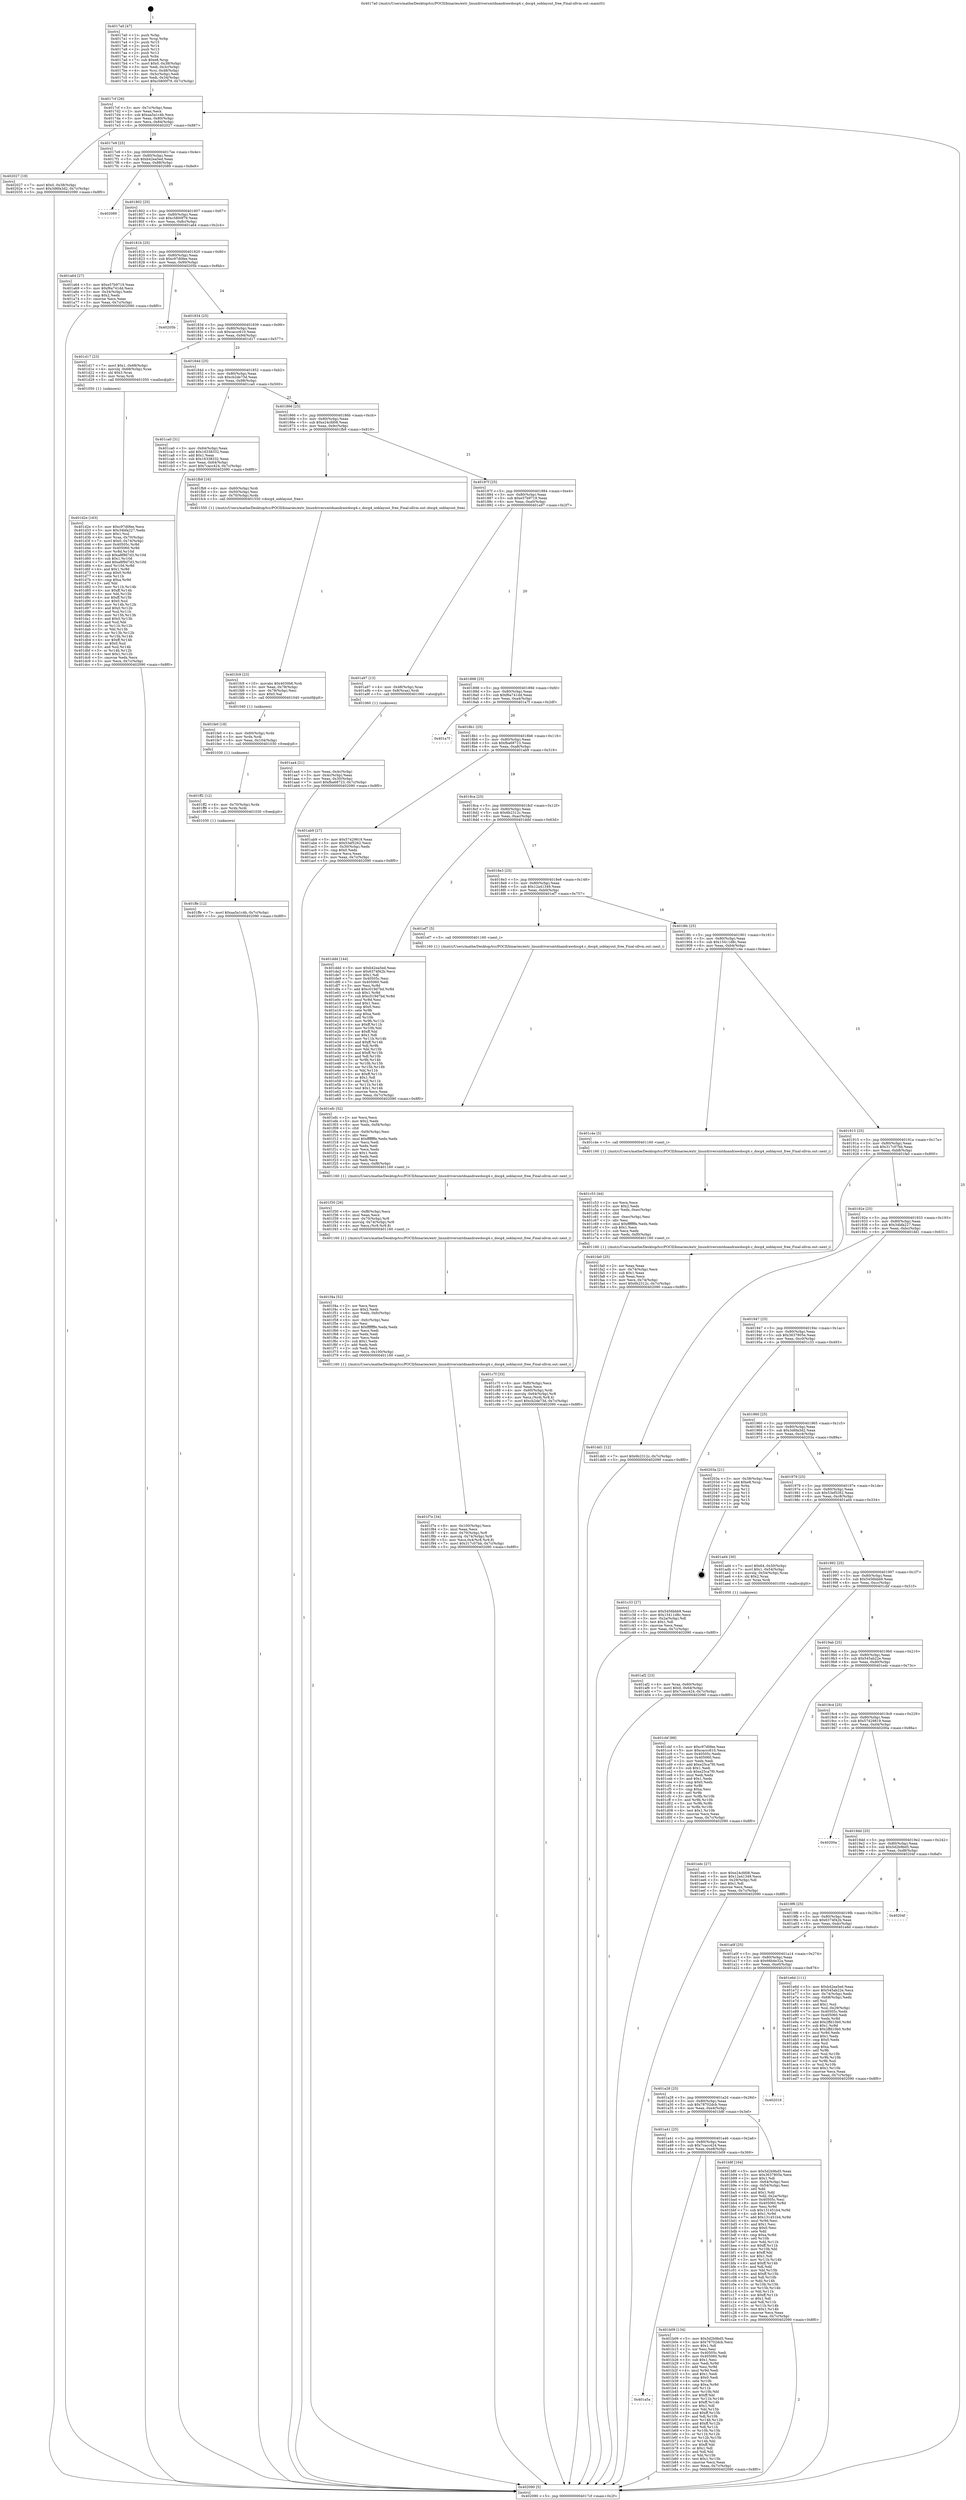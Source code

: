 digraph "0x4017a0" {
  label = "0x4017a0 (/mnt/c/Users/mathe/Desktop/tcc/POCII/binaries/extr_linuxdriversmtdnandrawdocg4.c_docg4_ooblayout_free_Final-ollvm.out::main(0))"
  labelloc = "t"
  node[shape=record]

  Entry [label="",width=0.3,height=0.3,shape=circle,fillcolor=black,style=filled]
  "0x4017cf" [label="{
     0x4017cf [26]\l
     | [instrs]\l
     &nbsp;&nbsp;0x4017cf \<+3\>: mov -0x7c(%rbp),%eax\l
     &nbsp;&nbsp;0x4017d2 \<+2\>: mov %eax,%ecx\l
     &nbsp;&nbsp;0x4017d4 \<+6\>: sub $0xaa5a1c4b,%ecx\l
     &nbsp;&nbsp;0x4017da \<+3\>: mov %eax,-0x80(%rbp)\l
     &nbsp;&nbsp;0x4017dd \<+6\>: mov %ecx,-0x84(%rbp)\l
     &nbsp;&nbsp;0x4017e3 \<+6\>: je 0000000000402027 \<main+0x887\>\l
  }"]
  "0x402027" [label="{
     0x402027 [19]\l
     | [instrs]\l
     &nbsp;&nbsp;0x402027 \<+7\>: movl $0x0,-0x38(%rbp)\l
     &nbsp;&nbsp;0x40202e \<+7\>: movl $0x3d6fa3d2,-0x7c(%rbp)\l
     &nbsp;&nbsp;0x402035 \<+5\>: jmp 0000000000402090 \<main+0x8f0\>\l
  }"]
  "0x4017e9" [label="{
     0x4017e9 [25]\l
     | [instrs]\l
     &nbsp;&nbsp;0x4017e9 \<+5\>: jmp 00000000004017ee \<main+0x4e\>\l
     &nbsp;&nbsp;0x4017ee \<+3\>: mov -0x80(%rbp),%eax\l
     &nbsp;&nbsp;0x4017f1 \<+5\>: sub $0xb42ea5ed,%eax\l
     &nbsp;&nbsp;0x4017f6 \<+6\>: mov %eax,-0x88(%rbp)\l
     &nbsp;&nbsp;0x4017fc \<+6\>: je 0000000000402089 \<main+0x8e9\>\l
  }"]
  Exit [label="",width=0.3,height=0.3,shape=circle,fillcolor=black,style=filled,peripheries=2]
  "0x402089" [label="{
     0x402089\l
  }", style=dashed]
  "0x401802" [label="{
     0x401802 [25]\l
     | [instrs]\l
     &nbsp;&nbsp;0x401802 \<+5\>: jmp 0000000000401807 \<main+0x67\>\l
     &nbsp;&nbsp;0x401807 \<+3\>: mov -0x80(%rbp),%eax\l
     &nbsp;&nbsp;0x40180a \<+5\>: sub $0xc5800f79,%eax\l
     &nbsp;&nbsp;0x40180f \<+6\>: mov %eax,-0x8c(%rbp)\l
     &nbsp;&nbsp;0x401815 \<+6\>: je 0000000000401a64 \<main+0x2c4\>\l
  }"]
  "0x401ffe" [label="{
     0x401ffe [12]\l
     | [instrs]\l
     &nbsp;&nbsp;0x401ffe \<+7\>: movl $0xaa5a1c4b,-0x7c(%rbp)\l
     &nbsp;&nbsp;0x402005 \<+5\>: jmp 0000000000402090 \<main+0x8f0\>\l
  }"]
  "0x401a64" [label="{
     0x401a64 [27]\l
     | [instrs]\l
     &nbsp;&nbsp;0x401a64 \<+5\>: mov $0xe57b9719,%eax\l
     &nbsp;&nbsp;0x401a69 \<+5\>: mov $0xf6a741dd,%ecx\l
     &nbsp;&nbsp;0x401a6e \<+3\>: mov -0x34(%rbp),%edx\l
     &nbsp;&nbsp;0x401a71 \<+3\>: cmp $0x2,%edx\l
     &nbsp;&nbsp;0x401a74 \<+3\>: cmovne %ecx,%eax\l
     &nbsp;&nbsp;0x401a77 \<+3\>: mov %eax,-0x7c(%rbp)\l
     &nbsp;&nbsp;0x401a7a \<+5\>: jmp 0000000000402090 \<main+0x8f0\>\l
  }"]
  "0x40181b" [label="{
     0x40181b [25]\l
     | [instrs]\l
     &nbsp;&nbsp;0x40181b \<+5\>: jmp 0000000000401820 \<main+0x80\>\l
     &nbsp;&nbsp;0x401820 \<+3\>: mov -0x80(%rbp),%eax\l
     &nbsp;&nbsp;0x401823 \<+5\>: sub $0xc97d0fee,%eax\l
     &nbsp;&nbsp;0x401828 \<+6\>: mov %eax,-0x90(%rbp)\l
     &nbsp;&nbsp;0x40182e \<+6\>: je 000000000040205b \<main+0x8bb\>\l
  }"]
  "0x402090" [label="{
     0x402090 [5]\l
     | [instrs]\l
     &nbsp;&nbsp;0x402090 \<+5\>: jmp 00000000004017cf \<main+0x2f\>\l
  }"]
  "0x4017a0" [label="{
     0x4017a0 [47]\l
     | [instrs]\l
     &nbsp;&nbsp;0x4017a0 \<+1\>: push %rbp\l
     &nbsp;&nbsp;0x4017a1 \<+3\>: mov %rsp,%rbp\l
     &nbsp;&nbsp;0x4017a4 \<+2\>: push %r15\l
     &nbsp;&nbsp;0x4017a6 \<+2\>: push %r14\l
     &nbsp;&nbsp;0x4017a8 \<+2\>: push %r13\l
     &nbsp;&nbsp;0x4017aa \<+2\>: push %r12\l
     &nbsp;&nbsp;0x4017ac \<+1\>: push %rbx\l
     &nbsp;&nbsp;0x4017ad \<+7\>: sub $0xe8,%rsp\l
     &nbsp;&nbsp;0x4017b4 \<+7\>: movl $0x0,-0x38(%rbp)\l
     &nbsp;&nbsp;0x4017bb \<+3\>: mov %edi,-0x3c(%rbp)\l
     &nbsp;&nbsp;0x4017be \<+4\>: mov %rsi,-0x48(%rbp)\l
     &nbsp;&nbsp;0x4017c2 \<+3\>: mov -0x3c(%rbp),%edi\l
     &nbsp;&nbsp;0x4017c5 \<+3\>: mov %edi,-0x34(%rbp)\l
     &nbsp;&nbsp;0x4017c8 \<+7\>: movl $0xc5800f79,-0x7c(%rbp)\l
  }"]
  "0x401ff2" [label="{
     0x401ff2 [12]\l
     | [instrs]\l
     &nbsp;&nbsp;0x401ff2 \<+4\>: mov -0x70(%rbp),%rdx\l
     &nbsp;&nbsp;0x401ff6 \<+3\>: mov %rdx,%rdi\l
     &nbsp;&nbsp;0x401ff9 \<+5\>: call 0000000000401030 \<free@plt\>\l
     | [calls]\l
     &nbsp;&nbsp;0x401030 \{1\} (unknown)\l
  }"]
  "0x40205b" [label="{
     0x40205b\l
  }", style=dashed]
  "0x401834" [label="{
     0x401834 [25]\l
     | [instrs]\l
     &nbsp;&nbsp;0x401834 \<+5\>: jmp 0000000000401839 \<main+0x99\>\l
     &nbsp;&nbsp;0x401839 \<+3\>: mov -0x80(%rbp),%eax\l
     &nbsp;&nbsp;0x40183c \<+5\>: sub $0xcaccc610,%eax\l
     &nbsp;&nbsp;0x401841 \<+6\>: mov %eax,-0x94(%rbp)\l
     &nbsp;&nbsp;0x401847 \<+6\>: je 0000000000401d17 \<main+0x577\>\l
  }"]
  "0x401fe0" [label="{
     0x401fe0 [18]\l
     | [instrs]\l
     &nbsp;&nbsp;0x401fe0 \<+4\>: mov -0x60(%rbp),%rdx\l
     &nbsp;&nbsp;0x401fe4 \<+3\>: mov %rdx,%rdi\l
     &nbsp;&nbsp;0x401fe7 \<+6\>: mov %eax,-0x104(%rbp)\l
     &nbsp;&nbsp;0x401fed \<+5\>: call 0000000000401030 \<free@plt\>\l
     | [calls]\l
     &nbsp;&nbsp;0x401030 \{1\} (unknown)\l
  }"]
  "0x401d17" [label="{
     0x401d17 [23]\l
     | [instrs]\l
     &nbsp;&nbsp;0x401d17 \<+7\>: movl $0x1,-0x68(%rbp)\l
     &nbsp;&nbsp;0x401d1e \<+4\>: movslq -0x68(%rbp),%rax\l
     &nbsp;&nbsp;0x401d22 \<+4\>: shl $0x3,%rax\l
     &nbsp;&nbsp;0x401d26 \<+3\>: mov %rax,%rdi\l
     &nbsp;&nbsp;0x401d29 \<+5\>: call 0000000000401050 \<malloc@plt\>\l
     | [calls]\l
     &nbsp;&nbsp;0x401050 \{1\} (unknown)\l
  }"]
  "0x40184d" [label="{
     0x40184d [25]\l
     | [instrs]\l
     &nbsp;&nbsp;0x40184d \<+5\>: jmp 0000000000401852 \<main+0xb2\>\l
     &nbsp;&nbsp;0x401852 \<+3\>: mov -0x80(%rbp),%eax\l
     &nbsp;&nbsp;0x401855 \<+5\>: sub $0xcb2de73d,%eax\l
     &nbsp;&nbsp;0x40185a \<+6\>: mov %eax,-0x98(%rbp)\l
     &nbsp;&nbsp;0x401860 \<+6\>: je 0000000000401ca0 \<main+0x500\>\l
  }"]
  "0x401fc9" [label="{
     0x401fc9 [23]\l
     | [instrs]\l
     &nbsp;&nbsp;0x401fc9 \<+10\>: movabs $0x4030b6,%rdi\l
     &nbsp;&nbsp;0x401fd3 \<+3\>: mov %eax,-0x78(%rbp)\l
     &nbsp;&nbsp;0x401fd6 \<+3\>: mov -0x78(%rbp),%esi\l
     &nbsp;&nbsp;0x401fd9 \<+2\>: mov $0x0,%al\l
     &nbsp;&nbsp;0x401fdb \<+5\>: call 0000000000401040 \<printf@plt\>\l
     | [calls]\l
     &nbsp;&nbsp;0x401040 \{1\} (unknown)\l
  }"]
  "0x401ca0" [label="{
     0x401ca0 [31]\l
     | [instrs]\l
     &nbsp;&nbsp;0x401ca0 \<+3\>: mov -0x64(%rbp),%eax\l
     &nbsp;&nbsp;0x401ca3 \<+5\>: add $0x16338332,%eax\l
     &nbsp;&nbsp;0x401ca8 \<+3\>: add $0x1,%eax\l
     &nbsp;&nbsp;0x401cab \<+5\>: sub $0x16338332,%eax\l
     &nbsp;&nbsp;0x401cb0 \<+3\>: mov %eax,-0x64(%rbp)\l
     &nbsp;&nbsp;0x401cb3 \<+7\>: movl $0x7cacc424,-0x7c(%rbp)\l
     &nbsp;&nbsp;0x401cba \<+5\>: jmp 0000000000402090 \<main+0x8f0\>\l
  }"]
  "0x401866" [label="{
     0x401866 [25]\l
     | [instrs]\l
     &nbsp;&nbsp;0x401866 \<+5\>: jmp 000000000040186b \<main+0xcb\>\l
     &nbsp;&nbsp;0x40186b \<+3\>: mov -0x80(%rbp),%eax\l
     &nbsp;&nbsp;0x40186e \<+5\>: sub $0xe24cfd08,%eax\l
     &nbsp;&nbsp;0x401873 \<+6\>: mov %eax,-0x9c(%rbp)\l
     &nbsp;&nbsp;0x401879 \<+6\>: je 0000000000401fb9 \<main+0x819\>\l
  }"]
  "0x401f7e" [label="{
     0x401f7e [34]\l
     | [instrs]\l
     &nbsp;&nbsp;0x401f7e \<+6\>: mov -0x100(%rbp),%ecx\l
     &nbsp;&nbsp;0x401f84 \<+3\>: imul %eax,%ecx\l
     &nbsp;&nbsp;0x401f87 \<+4\>: mov -0x70(%rbp),%r8\l
     &nbsp;&nbsp;0x401f8b \<+4\>: movslq -0x74(%rbp),%r9\l
     &nbsp;&nbsp;0x401f8f \<+5\>: mov %ecx,0x4(%r8,%r9,8)\l
     &nbsp;&nbsp;0x401f94 \<+7\>: movl $0x317c07bb,-0x7c(%rbp)\l
     &nbsp;&nbsp;0x401f9b \<+5\>: jmp 0000000000402090 \<main+0x8f0\>\l
  }"]
  "0x401fb9" [label="{
     0x401fb9 [16]\l
     | [instrs]\l
     &nbsp;&nbsp;0x401fb9 \<+4\>: mov -0x60(%rbp),%rdi\l
     &nbsp;&nbsp;0x401fbd \<+3\>: mov -0x50(%rbp),%esi\l
     &nbsp;&nbsp;0x401fc0 \<+4\>: mov -0x70(%rbp),%rdx\l
     &nbsp;&nbsp;0x401fc4 \<+5\>: call 0000000000401550 \<docg4_ooblayout_free\>\l
     | [calls]\l
     &nbsp;&nbsp;0x401550 \{1\} (/mnt/c/Users/mathe/Desktop/tcc/POCII/binaries/extr_linuxdriversmtdnandrawdocg4.c_docg4_ooblayout_free_Final-ollvm.out::docg4_ooblayout_free)\l
  }"]
  "0x40187f" [label="{
     0x40187f [25]\l
     | [instrs]\l
     &nbsp;&nbsp;0x40187f \<+5\>: jmp 0000000000401884 \<main+0xe4\>\l
     &nbsp;&nbsp;0x401884 \<+3\>: mov -0x80(%rbp),%eax\l
     &nbsp;&nbsp;0x401887 \<+5\>: sub $0xe57b9719,%eax\l
     &nbsp;&nbsp;0x40188c \<+6\>: mov %eax,-0xa0(%rbp)\l
     &nbsp;&nbsp;0x401892 \<+6\>: je 0000000000401a97 \<main+0x2f7\>\l
  }"]
  "0x401f4a" [label="{
     0x401f4a [52]\l
     | [instrs]\l
     &nbsp;&nbsp;0x401f4a \<+2\>: xor %ecx,%ecx\l
     &nbsp;&nbsp;0x401f4c \<+5\>: mov $0x2,%edx\l
     &nbsp;&nbsp;0x401f51 \<+6\>: mov %edx,-0xfc(%rbp)\l
     &nbsp;&nbsp;0x401f57 \<+1\>: cltd\l
     &nbsp;&nbsp;0x401f58 \<+6\>: mov -0xfc(%rbp),%esi\l
     &nbsp;&nbsp;0x401f5e \<+2\>: idiv %esi\l
     &nbsp;&nbsp;0x401f60 \<+6\>: imul $0xfffffffe,%edx,%edx\l
     &nbsp;&nbsp;0x401f66 \<+2\>: mov %ecx,%edi\l
     &nbsp;&nbsp;0x401f68 \<+2\>: sub %edx,%edi\l
     &nbsp;&nbsp;0x401f6a \<+2\>: mov %ecx,%edx\l
     &nbsp;&nbsp;0x401f6c \<+3\>: sub $0x1,%edx\l
     &nbsp;&nbsp;0x401f6f \<+2\>: add %edx,%edi\l
     &nbsp;&nbsp;0x401f71 \<+2\>: sub %edi,%ecx\l
     &nbsp;&nbsp;0x401f73 \<+6\>: mov %ecx,-0x100(%rbp)\l
     &nbsp;&nbsp;0x401f79 \<+5\>: call 0000000000401160 \<next_i\>\l
     | [calls]\l
     &nbsp;&nbsp;0x401160 \{1\} (/mnt/c/Users/mathe/Desktop/tcc/POCII/binaries/extr_linuxdriversmtdnandrawdocg4.c_docg4_ooblayout_free_Final-ollvm.out::next_i)\l
  }"]
  "0x401a97" [label="{
     0x401a97 [13]\l
     | [instrs]\l
     &nbsp;&nbsp;0x401a97 \<+4\>: mov -0x48(%rbp),%rax\l
     &nbsp;&nbsp;0x401a9b \<+4\>: mov 0x8(%rax),%rdi\l
     &nbsp;&nbsp;0x401a9f \<+5\>: call 0000000000401060 \<atoi@plt\>\l
     | [calls]\l
     &nbsp;&nbsp;0x401060 \{1\} (unknown)\l
  }"]
  "0x401898" [label="{
     0x401898 [25]\l
     | [instrs]\l
     &nbsp;&nbsp;0x401898 \<+5\>: jmp 000000000040189d \<main+0xfd\>\l
     &nbsp;&nbsp;0x40189d \<+3\>: mov -0x80(%rbp),%eax\l
     &nbsp;&nbsp;0x4018a0 \<+5\>: sub $0xf6a741dd,%eax\l
     &nbsp;&nbsp;0x4018a5 \<+6\>: mov %eax,-0xa4(%rbp)\l
     &nbsp;&nbsp;0x4018ab \<+6\>: je 0000000000401a7f \<main+0x2df\>\l
  }"]
  "0x401aa4" [label="{
     0x401aa4 [21]\l
     | [instrs]\l
     &nbsp;&nbsp;0x401aa4 \<+3\>: mov %eax,-0x4c(%rbp)\l
     &nbsp;&nbsp;0x401aa7 \<+3\>: mov -0x4c(%rbp),%eax\l
     &nbsp;&nbsp;0x401aaa \<+3\>: mov %eax,-0x30(%rbp)\l
     &nbsp;&nbsp;0x401aad \<+7\>: movl $0xfba68723,-0x7c(%rbp)\l
     &nbsp;&nbsp;0x401ab4 \<+5\>: jmp 0000000000402090 \<main+0x8f0\>\l
  }"]
  "0x401f30" [label="{
     0x401f30 [26]\l
     | [instrs]\l
     &nbsp;&nbsp;0x401f30 \<+6\>: mov -0xf8(%rbp),%ecx\l
     &nbsp;&nbsp;0x401f36 \<+3\>: imul %eax,%ecx\l
     &nbsp;&nbsp;0x401f39 \<+4\>: mov -0x70(%rbp),%r8\l
     &nbsp;&nbsp;0x401f3d \<+4\>: movslq -0x74(%rbp),%r9\l
     &nbsp;&nbsp;0x401f41 \<+4\>: mov %ecx,(%r8,%r9,8)\l
     &nbsp;&nbsp;0x401f45 \<+5\>: call 0000000000401160 \<next_i\>\l
     | [calls]\l
     &nbsp;&nbsp;0x401160 \{1\} (/mnt/c/Users/mathe/Desktop/tcc/POCII/binaries/extr_linuxdriversmtdnandrawdocg4.c_docg4_ooblayout_free_Final-ollvm.out::next_i)\l
  }"]
  "0x401a7f" [label="{
     0x401a7f\l
  }", style=dashed]
  "0x4018b1" [label="{
     0x4018b1 [25]\l
     | [instrs]\l
     &nbsp;&nbsp;0x4018b1 \<+5\>: jmp 00000000004018b6 \<main+0x116\>\l
     &nbsp;&nbsp;0x4018b6 \<+3\>: mov -0x80(%rbp),%eax\l
     &nbsp;&nbsp;0x4018b9 \<+5\>: sub $0xfba68723,%eax\l
     &nbsp;&nbsp;0x4018be \<+6\>: mov %eax,-0xa8(%rbp)\l
     &nbsp;&nbsp;0x4018c4 \<+6\>: je 0000000000401ab9 \<main+0x319\>\l
  }"]
  "0x401efc" [label="{
     0x401efc [52]\l
     | [instrs]\l
     &nbsp;&nbsp;0x401efc \<+2\>: xor %ecx,%ecx\l
     &nbsp;&nbsp;0x401efe \<+5\>: mov $0x2,%edx\l
     &nbsp;&nbsp;0x401f03 \<+6\>: mov %edx,-0xf4(%rbp)\l
     &nbsp;&nbsp;0x401f09 \<+1\>: cltd\l
     &nbsp;&nbsp;0x401f0a \<+6\>: mov -0xf4(%rbp),%esi\l
     &nbsp;&nbsp;0x401f10 \<+2\>: idiv %esi\l
     &nbsp;&nbsp;0x401f12 \<+6\>: imul $0xfffffffe,%edx,%edx\l
     &nbsp;&nbsp;0x401f18 \<+2\>: mov %ecx,%edi\l
     &nbsp;&nbsp;0x401f1a \<+2\>: sub %edx,%edi\l
     &nbsp;&nbsp;0x401f1c \<+2\>: mov %ecx,%edx\l
     &nbsp;&nbsp;0x401f1e \<+3\>: sub $0x1,%edx\l
     &nbsp;&nbsp;0x401f21 \<+2\>: add %edx,%edi\l
     &nbsp;&nbsp;0x401f23 \<+2\>: sub %edi,%ecx\l
     &nbsp;&nbsp;0x401f25 \<+6\>: mov %ecx,-0xf8(%rbp)\l
     &nbsp;&nbsp;0x401f2b \<+5\>: call 0000000000401160 \<next_i\>\l
     | [calls]\l
     &nbsp;&nbsp;0x401160 \{1\} (/mnt/c/Users/mathe/Desktop/tcc/POCII/binaries/extr_linuxdriversmtdnandrawdocg4.c_docg4_ooblayout_free_Final-ollvm.out::next_i)\l
  }"]
  "0x401ab9" [label="{
     0x401ab9 [27]\l
     | [instrs]\l
     &nbsp;&nbsp;0x401ab9 \<+5\>: mov $0x57429819,%eax\l
     &nbsp;&nbsp;0x401abe \<+5\>: mov $0x53ef5262,%ecx\l
     &nbsp;&nbsp;0x401ac3 \<+3\>: mov -0x30(%rbp),%edx\l
     &nbsp;&nbsp;0x401ac6 \<+3\>: cmp $0x0,%edx\l
     &nbsp;&nbsp;0x401ac9 \<+3\>: cmove %ecx,%eax\l
     &nbsp;&nbsp;0x401acc \<+3\>: mov %eax,-0x7c(%rbp)\l
     &nbsp;&nbsp;0x401acf \<+5\>: jmp 0000000000402090 \<main+0x8f0\>\l
  }"]
  "0x4018ca" [label="{
     0x4018ca [25]\l
     | [instrs]\l
     &nbsp;&nbsp;0x4018ca \<+5\>: jmp 00000000004018cf \<main+0x12f\>\l
     &nbsp;&nbsp;0x4018cf \<+3\>: mov -0x80(%rbp),%eax\l
     &nbsp;&nbsp;0x4018d2 \<+5\>: sub $0x6b2312c,%eax\l
     &nbsp;&nbsp;0x4018d7 \<+6\>: mov %eax,-0xac(%rbp)\l
     &nbsp;&nbsp;0x4018dd \<+6\>: je 0000000000401ddd \<main+0x63d\>\l
  }"]
  "0x401d2e" [label="{
     0x401d2e [163]\l
     | [instrs]\l
     &nbsp;&nbsp;0x401d2e \<+5\>: mov $0xc97d0fee,%ecx\l
     &nbsp;&nbsp;0x401d33 \<+5\>: mov $0x34bfa227,%edx\l
     &nbsp;&nbsp;0x401d38 \<+3\>: mov $0x1,%sil\l
     &nbsp;&nbsp;0x401d3b \<+4\>: mov %rax,-0x70(%rbp)\l
     &nbsp;&nbsp;0x401d3f \<+7\>: movl $0x0,-0x74(%rbp)\l
     &nbsp;&nbsp;0x401d46 \<+8\>: mov 0x40505c,%r8d\l
     &nbsp;&nbsp;0x401d4e \<+8\>: mov 0x405060,%r9d\l
     &nbsp;&nbsp;0x401d56 \<+3\>: mov %r8d,%r10d\l
     &nbsp;&nbsp;0x401d59 \<+7\>: sub $0xa8f9d7d3,%r10d\l
     &nbsp;&nbsp;0x401d60 \<+4\>: sub $0x1,%r10d\l
     &nbsp;&nbsp;0x401d64 \<+7\>: add $0xa8f9d7d3,%r10d\l
     &nbsp;&nbsp;0x401d6b \<+4\>: imul %r10d,%r8d\l
     &nbsp;&nbsp;0x401d6f \<+4\>: and $0x1,%r8d\l
     &nbsp;&nbsp;0x401d73 \<+4\>: cmp $0x0,%r8d\l
     &nbsp;&nbsp;0x401d77 \<+4\>: sete %r11b\l
     &nbsp;&nbsp;0x401d7b \<+4\>: cmp $0xa,%r9d\l
     &nbsp;&nbsp;0x401d7f \<+3\>: setl %bl\l
     &nbsp;&nbsp;0x401d82 \<+3\>: mov %r11b,%r14b\l
     &nbsp;&nbsp;0x401d85 \<+4\>: xor $0xff,%r14b\l
     &nbsp;&nbsp;0x401d89 \<+3\>: mov %bl,%r15b\l
     &nbsp;&nbsp;0x401d8c \<+4\>: xor $0xff,%r15b\l
     &nbsp;&nbsp;0x401d90 \<+4\>: xor $0x0,%sil\l
     &nbsp;&nbsp;0x401d94 \<+3\>: mov %r14b,%r12b\l
     &nbsp;&nbsp;0x401d97 \<+4\>: and $0x0,%r12b\l
     &nbsp;&nbsp;0x401d9b \<+3\>: and %sil,%r11b\l
     &nbsp;&nbsp;0x401d9e \<+3\>: mov %r15b,%r13b\l
     &nbsp;&nbsp;0x401da1 \<+4\>: and $0x0,%r13b\l
     &nbsp;&nbsp;0x401da5 \<+3\>: and %sil,%bl\l
     &nbsp;&nbsp;0x401da8 \<+3\>: or %r11b,%r12b\l
     &nbsp;&nbsp;0x401dab \<+3\>: or %bl,%r13b\l
     &nbsp;&nbsp;0x401dae \<+3\>: xor %r13b,%r12b\l
     &nbsp;&nbsp;0x401db1 \<+3\>: or %r15b,%r14b\l
     &nbsp;&nbsp;0x401db4 \<+4\>: xor $0xff,%r14b\l
     &nbsp;&nbsp;0x401db8 \<+4\>: or $0x0,%sil\l
     &nbsp;&nbsp;0x401dbc \<+3\>: and %sil,%r14b\l
     &nbsp;&nbsp;0x401dbf \<+3\>: or %r14b,%r12b\l
     &nbsp;&nbsp;0x401dc2 \<+4\>: test $0x1,%r12b\l
     &nbsp;&nbsp;0x401dc6 \<+3\>: cmovne %edx,%ecx\l
     &nbsp;&nbsp;0x401dc9 \<+3\>: mov %ecx,-0x7c(%rbp)\l
     &nbsp;&nbsp;0x401dcc \<+5\>: jmp 0000000000402090 \<main+0x8f0\>\l
  }"]
  "0x401ddd" [label="{
     0x401ddd [144]\l
     | [instrs]\l
     &nbsp;&nbsp;0x401ddd \<+5\>: mov $0xb42ea5ed,%eax\l
     &nbsp;&nbsp;0x401de2 \<+5\>: mov $0x6374f42b,%ecx\l
     &nbsp;&nbsp;0x401de7 \<+2\>: mov $0x1,%dl\l
     &nbsp;&nbsp;0x401de9 \<+7\>: mov 0x40505c,%esi\l
     &nbsp;&nbsp;0x401df0 \<+7\>: mov 0x405060,%edi\l
     &nbsp;&nbsp;0x401df7 \<+3\>: mov %esi,%r8d\l
     &nbsp;&nbsp;0x401dfa \<+7\>: add $0xc019d7bd,%r8d\l
     &nbsp;&nbsp;0x401e01 \<+4\>: sub $0x1,%r8d\l
     &nbsp;&nbsp;0x401e05 \<+7\>: sub $0xc019d7bd,%r8d\l
     &nbsp;&nbsp;0x401e0c \<+4\>: imul %r8d,%esi\l
     &nbsp;&nbsp;0x401e10 \<+3\>: and $0x1,%esi\l
     &nbsp;&nbsp;0x401e13 \<+3\>: cmp $0x0,%esi\l
     &nbsp;&nbsp;0x401e16 \<+4\>: sete %r9b\l
     &nbsp;&nbsp;0x401e1a \<+3\>: cmp $0xa,%edi\l
     &nbsp;&nbsp;0x401e1d \<+4\>: setl %r10b\l
     &nbsp;&nbsp;0x401e21 \<+3\>: mov %r9b,%r11b\l
     &nbsp;&nbsp;0x401e24 \<+4\>: xor $0xff,%r11b\l
     &nbsp;&nbsp;0x401e28 \<+3\>: mov %r10b,%bl\l
     &nbsp;&nbsp;0x401e2b \<+3\>: xor $0xff,%bl\l
     &nbsp;&nbsp;0x401e2e \<+3\>: xor $0x1,%dl\l
     &nbsp;&nbsp;0x401e31 \<+3\>: mov %r11b,%r14b\l
     &nbsp;&nbsp;0x401e34 \<+4\>: and $0xff,%r14b\l
     &nbsp;&nbsp;0x401e38 \<+3\>: and %dl,%r9b\l
     &nbsp;&nbsp;0x401e3b \<+3\>: mov %bl,%r15b\l
     &nbsp;&nbsp;0x401e3e \<+4\>: and $0xff,%r15b\l
     &nbsp;&nbsp;0x401e42 \<+3\>: and %dl,%r10b\l
     &nbsp;&nbsp;0x401e45 \<+3\>: or %r9b,%r14b\l
     &nbsp;&nbsp;0x401e48 \<+3\>: or %r10b,%r15b\l
     &nbsp;&nbsp;0x401e4b \<+3\>: xor %r15b,%r14b\l
     &nbsp;&nbsp;0x401e4e \<+3\>: or %bl,%r11b\l
     &nbsp;&nbsp;0x401e51 \<+4\>: xor $0xff,%r11b\l
     &nbsp;&nbsp;0x401e55 \<+3\>: or $0x1,%dl\l
     &nbsp;&nbsp;0x401e58 \<+3\>: and %dl,%r11b\l
     &nbsp;&nbsp;0x401e5b \<+3\>: or %r11b,%r14b\l
     &nbsp;&nbsp;0x401e5e \<+4\>: test $0x1,%r14b\l
     &nbsp;&nbsp;0x401e62 \<+3\>: cmovne %ecx,%eax\l
     &nbsp;&nbsp;0x401e65 \<+3\>: mov %eax,-0x7c(%rbp)\l
     &nbsp;&nbsp;0x401e68 \<+5\>: jmp 0000000000402090 \<main+0x8f0\>\l
  }"]
  "0x4018e3" [label="{
     0x4018e3 [25]\l
     | [instrs]\l
     &nbsp;&nbsp;0x4018e3 \<+5\>: jmp 00000000004018e8 \<main+0x148\>\l
     &nbsp;&nbsp;0x4018e8 \<+3\>: mov -0x80(%rbp),%eax\l
     &nbsp;&nbsp;0x4018eb \<+5\>: sub $0x12a41349,%eax\l
     &nbsp;&nbsp;0x4018f0 \<+6\>: mov %eax,-0xb0(%rbp)\l
     &nbsp;&nbsp;0x4018f6 \<+6\>: je 0000000000401ef7 \<main+0x757\>\l
  }"]
  "0x401c7f" [label="{
     0x401c7f [33]\l
     | [instrs]\l
     &nbsp;&nbsp;0x401c7f \<+6\>: mov -0xf0(%rbp),%ecx\l
     &nbsp;&nbsp;0x401c85 \<+3\>: imul %eax,%ecx\l
     &nbsp;&nbsp;0x401c88 \<+4\>: mov -0x60(%rbp),%rdi\l
     &nbsp;&nbsp;0x401c8c \<+4\>: movslq -0x64(%rbp),%r8\l
     &nbsp;&nbsp;0x401c90 \<+4\>: mov %ecx,(%rdi,%r8,4)\l
     &nbsp;&nbsp;0x401c94 \<+7\>: movl $0xcb2de73d,-0x7c(%rbp)\l
     &nbsp;&nbsp;0x401c9b \<+5\>: jmp 0000000000402090 \<main+0x8f0\>\l
  }"]
  "0x401ef7" [label="{
     0x401ef7 [5]\l
     | [instrs]\l
     &nbsp;&nbsp;0x401ef7 \<+5\>: call 0000000000401160 \<next_i\>\l
     | [calls]\l
     &nbsp;&nbsp;0x401160 \{1\} (/mnt/c/Users/mathe/Desktop/tcc/POCII/binaries/extr_linuxdriversmtdnandrawdocg4.c_docg4_ooblayout_free_Final-ollvm.out::next_i)\l
  }"]
  "0x4018fc" [label="{
     0x4018fc [25]\l
     | [instrs]\l
     &nbsp;&nbsp;0x4018fc \<+5\>: jmp 0000000000401901 \<main+0x161\>\l
     &nbsp;&nbsp;0x401901 \<+3\>: mov -0x80(%rbp),%eax\l
     &nbsp;&nbsp;0x401904 \<+5\>: sub $0x15411d8c,%eax\l
     &nbsp;&nbsp;0x401909 \<+6\>: mov %eax,-0xb4(%rbp)\l
     &nbsp;&nbsp;0x40190f \<+6\>: je 0000000000401c4e \<main+0x4ae\>\l
  }"]
  "0x401c53" [label="{
     0x401c53 [44]\l
     | [instrs]\l
     &nbsp;&nbsp;0x401c53 \<+2\>: xor %ecx,%ecx\l
     &nbsp;&nbsp;0x401c55 \<+5\>: mov $0x2,%edx\l
     &nbsp;&nbsp;0x401c5a \<+6\>: mov %edx,-0xec(%rbp)\l
     &nbsp;&nbsp;0x401c60 \<+1\>: cltd\l
     &nbsp;&nbsp;0x401c61 \<+6\>: mov -0xec(%rbp),%esi\l
     &nbsp;&nbsp;0x401c67 \<+2\>: idiv %esi\l
     &nbsp;&nbsp;0x401c69 \<+6\>: imul $0xfffffffe,%edx,%edx\l
     &nbsp;&nbsp;0x401c6f \<+3\>: sub $0x1,%ecx\l
     &nbsp;&nbsp;0x401c72 \<+2\>: sub %ecx,%edx\l
     &nbsp;&nbsp;0x401c74 \<+6\>: mov %edx,-0xf0(%rbp)\l
     &nbsp;&nbsp;0x401c7a \<+5\>: call 0000000000401160 \<next_i\>\l
     | [calls]\l
     &nbsp;&nbsp;0x401160 \{1\} (/mnt/c/Users/mathe/Desktop/tcc/POCII/binaries/extr_linuxdriversmtdnandrawdocg4.c_docg4_ooblayout_free_Final-ollvm.out::next_i)\l
  }"]
  "0x401c4e" [label="{
     0x401c4e [5]\l
     | [instrs]\l
     &nbsp;&nbsp;0x401c4e \<+5\>: call 0000000000401160 \<next_i\>\l
     | [calls]\l
     &nbsp;&nbsp;0x401160 \{1\} (/mnt/c/Users/mathe/Desktop/tcc/POCII/binaries/extr_linuxdriversmtdnandrawdocg4.c_docg4_ooblayout_free_Final-ollvm.out::next_i)\l
  }"]
  "0x401915" [label="{
     0x401915 [25]\l
     | [instrs]\l
     &nbsp;&nbsp;0x401915 \<+5\>: jmp 000000000040191a \<main+0x17a\>\l
     &nbsp;&nbsp;0x40191a \<+3\>: mov -0x80(%rbp),%eax\l
     &nbsp;&nbsp;0x40191d \<+5\>: sub $0x317c07bb,%eax\l
     &nbsp;&nbsp;0x401922 \<+6\>: mov %eax,-0xb8(%rbp)\l
     &nbsp;&nbsp;0x401928 \<+6\>: je 0000000000401fa0 \<main+0x800\>\l
  }"]
  "0x401a5a" [label="{
     0x401a5a\l
  }", style=dashed]
  "0x401fa0" [label="{
     0x401fa0 [25]\l
     | [instrs]\l
     &nbsp;&nbsp;0x401fa0 \<+2\>: xor %eax,%eax\l
     &nbsp;&nbsp;0x401fa2 \<+3\>: mov -0x74(%rbp),%ecx\l
     &nbsp;&nbsp;0x401fa5 \<+3\>: sub $0x1,%eax\l
     &nbsp;&nbsp;0x401fa8 \<+2\>: sub %eax,%ecx\l
     &nbsp;&nbsp;0x401faa \<+3\>: mov %ecx,-0x74(%rbp)\l
     &nbsp;&nbsp;0x401fad \<+7\>: movl $0x6b2312c,-0x7c(%rbp)\l
     &nbsp;&nbsp;0x401fb4 \<+5\>: jmp 0000000000402090 \<main+0x8f0\>\l
  }"]
  "0x40192e" [label="{
     0x40192e [25]\l
     | [instrs]\l
     &nbsp;&nbsp;0x40192e \<+5\>: jmp 0000000000401933 \<main+0x193\>\l
     &nbsp;&nbsp;0x401933 \<+3\>: mov -0x80(%rbp),%eax\l
     &nbsp;&nbsp;0x401936 \<+5\>: sub $0x34bfa227,%eax\l
     &nbsp;&nbsp;0x40193b \<+6\>: mov %eax,-0xbc(%rbp)\l
     &nbsp;&nbsp;0x401941 \<+6\>: je 0000000000401dd1 \<main+0x631\>\l
  }"]
  "0x401b09" [label="{
     0x401b09 [134]\l
     | [instrs]\l
     &nbsp;&nbsp;0x401b09 \<+5\>: mov $0x5d2b9bd5,%eax\l
     &nbsp;&nbsp;0x401b0e \<+5\>: mov $0x78702dcb,%ecx\l
     &nbsp;&nbsp;0x401b13 \<+2\>: mov $0x1,%dl\l
     &nbsp;&nbsp;0x401b15 \<+2\>: xor %esi,%esi\l
     &nbsp;&nbsp;0x401b17 \<+7\>: mov 0x40505c,%edi\l
     &nbsp;&nbsp;0x401b1e \<+8\>: mov 0x405060,%r8d\l
     &nbsp;&nbsp;0x401b26 \<+3\>: sub $0x1,%esi\l
     &nbsp;&nbsp;0x401b29 \<+3\>: mov %edi,%r9d\l
     &nbsp;&nbsp;0x401b2c \<+3\>: add %esi,%r9d\l
     &nbsp;&nbsp;0x401b2f \<+4\>: imul %r9d,%edi\l
     &nbsp;&nbsp;0x401b33 \<+3\>: and $0x1,%edi\l
     &nbsp;&nbsp;0x401b36 \<+3\>: cmp $0x0,%edi\l
     &nbsp;&nbsp;0x401b39 \<+4\>: sete %r10b\l
     &nbsp;&nbsp;0x401b3d \<+4\>: cmp $0xa,%r8d\l
     &nbsp;&nbsp;0x401b41 \<+4\>: setl %r11b\l
     &nbsp;&nbsp;0x401b45 \<+3\>: mov %r10b,%bl\l
     &nbsp;&nbsp;0x401b48 \<+3\>: xor $0xff,%bl\l
     &nbsp;&nbsp;0x401b4b \<+3\>: mov %r11b,%r14b\l
     &nbsp;&nbsp;0x401b4e \<+4\>: xor $0xff,%r14b\l
     &nbsp;&nbsp;0x401b52 \<+3\>: xor $0x1,%dl\l
     &nbsp;&nbsp;0x401b55 \<+3\>: mov %bl,%r15b\l
     &nbsp;&nbsp;0x401b58 \<+4\>: and $0xff,%r15b\l
     &nbsp;&nbsp;0x401b5c \<+3\>: and %dl,%r10b\l
     &nbsp;&nbsp;0x401b5f \<+3\>: mov %r14b,%r12b\l
     &nbsp;&nbsp;0x401b62 \<+4\>: and $0xff,%r12b\l
     &nbsp;&nbsp;0x401b66 \<+3\>: and %dl,%r11b\l
     &nbsp;&nbsp;0x401b69 \<+3\>: or %r10b,%r15b\l
     &nbsp;&nbsp;0x401b6c \<+3\>: or %r11b,%r12b\l
     &nbsp;&nbsp;0x401b6f \<+3\>: xor %r12b,%r15b\l
     &nbsp;&nbsp;0x401b72 \<+3\>: or %r14b,%bl\l
     &nbsp;&nbsp;0x401b75 \<+3\>: xor $0xff,%bl\l
     &nbsp;&nbsp;0x401b78 \<+3\>: or $0x1,%dl\l
     &nbsp;&nbsp;0x401b7b \<+2\>: and %dl,%bl\l
     &nbsp;&nbsp;0x401b7d \<+3\>: or %bl,%r15b\l
     &nbsp;&nbsp;0x401b80 \<+4\>: test $0x1,%r15b\l
     &nbsp;&nbsp;0x401b84 \<+3\>: cmovne %ecx,%eax\l
     &nbsp;&nbsp;0x401b87 \<+3\>: mov %eax,-0x7c(%rbp)\l
     &nbsp;&nbsp;0x401b8a \<+5\>: jmp 0000000000402090 \<main+0x8f0\>\l
  }"]
  "0x401dd1" [label="{
     0x401dd1 [12]\l
     | [instrs]\l
     &nbsp;&nbsp;0x401dd1 \<+7\>: movl $0x6b2312c,-0x7c(%rbp)\l
     &nbsp;&nbsp;0x401dd8 \<+5\>: jmp 0000000000402090 \<main+0x8f0\>\l
  }"]
  "0x401947" [label="{
     0x401947 [25]\l
     | [instrs]\l
     &nbsp;&nbsp;0x401947 \<+5\>: jmp 000000000040194c \<main+0x1ac\>\l
     &nbsp;&nbsp;0x40194c \<+3\>: mov -0x80(%rbp),%eax\l
     &nbsp;&nbsp;0x40194f \<+5\>: sub $0x3637805e,%eax\l
     &nbsp;&nbsp;0x401954 \<+6\>: mov %eax,-0xc0(%rbp)\l
     &nbsp;&nbsp;0x40195a \<+6\>: je 0000000000401c33 \<main+0x493\>\l
  }"]
  "0x401a41" [label="{
     0x401a41 [25]\l
     | [instrs]\l
     &nbsp;&nbsp;0x401a41 \<+5\>: jmp 0000000000401a46 \<main+0x2a6\>\l
     &nbsp;&nbsp;0x401a46 \<+3\>: mov -0x80(%rbp),%eax\l
     &nbsp;&nbsp;0x401a49 \<+5\>: sub $0x7cacc424,%eax\l
     &nbsp;&nbsp;0x401a4e \<+6\>: mov %eax,-0xe8(%rbp)\l
     &nbsp;&nbsp;0x401a54 \<+6\>: je 0000000000401b09 \<main+0x369\>\l
  }"]
  "0x401c33" [label="{
     0x401c33 [27]\l
     | [instrs]\l
     &nbsp;&nbsp;0x401c33 \<+5\>: mov $0x5456bbb9,%eax\l
     &nbsp;&nbsp;0x401c38 \<+5\>: mov $0x15411d8c,%ecx\l
     &nbsp;&nbsp;0x401c3d \<+3\>: mov -0x2a(%rbp),%dl\l
     &nbsp;&nbsp;0x401c40 \<+3\>: test $0x1,%dl\l
     &nbsp;&nbsp;0x401c43 \<+3\>: cmovne %ecx,%eax\l
     &nbsp;&nbsp;0x401c46 \<+3\>: mov %eax,-0x7c(%rbp)\l
     &nbsp;&nbsp;0x401c49 \<+5\>: jmp 0000000000402090 \<main+0x8f0\>\l
  }"]
  "0x401960" [label="{
     0x401960 [25]\l
     | [instrs]\l
     &nbsp;&nbsp;0x401960 \<+5\>: jmp 0000000000401965 \<main+0x1c5\>\l
     &nbsp;&nbsp;0x401965 \<+3\>: mov -0x80(%rbp),%eax\l
     &nbsp;&nbsp;0x401968 \<+5\>: sub $0x3d6fa3d2,%eax\l
     &nbsp;&nbsp;0x40196d \<+6\>: mov %eax,-0xc4(%rbp)\l
     &nbsp;&nbsp;0x401973 \<+6\>: je 000000000040203a \<main+0x89a\>\l
  }"]
  "0x401b8f" [label="{
     0x401b8f [164]\l
     | [instrs]\l
     &nbsp;&nbsp;0x401b8f \<+5\>: mov $0x5d2b9bd5,%eax\l
     &nbsp;&nbsp;0x401b94 \<+5\>: mov $0x3637805e,%ecx\l
     &nbsp;&nbsp;0x401b99 \<+2\>: mov $0x1,%dl\l
     &nbsp;&nbsp;0x401b9b \<+3\>: mov -0x64(%rbp),%esi\l
     &nbsp;&nbsp;0x401b9e \<+3\>: cmp -0x54(%rbp),%esi\l
     &nbsp;&nbsp;0x401ba1 \<+4\>: setl %dil\l
     &nbsp;&nbsp;0x401ba5 \<+4\>: and $0x1,%dil\l
     &nbsp;&nbsp;0x401ba9 \<+4\>: mov %dil,-0x2a(%rbp)\l
     &nbsp;&nbsp;0x401bad \<+7\>: mov 0x40505c,%esi\l
     &nbsp;&nbsp;0x401bb4 \<+8\>: mov 0x405060,%r8d\l
     &nbsp;&nbsp;0x401bbc \<+3\>: mov %esi,%r9d\l
     &nbsp;&nbsp;0x401bbf \<+7\>: sub $0x131451b4,%r9d\l
     &nbsp;&nbsp;0x401bc6 \<+4\>: sub $0x1,%r9d\l
     &nbsp;&nbsp;0x401bca \<+7\>: add $0x131451b4,%r9d\l
     &nbsp;&nbsp;0x401bd1 \<+4\>: imul %r9d,%esi\l
     &nbsp;&nbsp;0x401bd5 \<+3\>: and $0x1,%esi\l
     &nbsp;&nbsp;0x401bd8 \<+3\>: cmp $0x0,%esi\l
     &nbsp;&nbsp;0x401bdb \<+4\>: sete %dil\l
     &nbsp;&nbsp;0x401bdf \<+4\>: cmp $0xa,%r8d\l
     &nbsp;&nbsp;0x401be3 \<+4\>: setl %r10b\l
     &nbsp;&nbsp;0x401be7 \<+3\>: mov %dil,%r11b\l
     &nbsp;&nbsp;0x401bea \<+4\>: xor $0xff,%r11b\l
     &nbsp;&nbsp;0x401bee \<+3\>: mov %r10b,%bl\l
     &nbsp;&nbsp;0x401bf1 \<+3\>: xor $0xff,%bl\l
     &nbsp;&nbsp;0x401bf4 \<+3\>: xor $0x1,%dl\l
     &nbsp;&nbsp;0x401bf7 \<+3\>: mov %r11b,%r14b\l
     &nbsp;&nbsp;0x401bfa \<+4\>: and $0xff,%r14b\l
     &nbsp;&nbsp;0x401bfe \<+3\>: and %dl,%dil\l
     &nbsp;&nbsp;0x401c01 \<+3\>: mov %bl,%r15b\l
     &nbsp;&nbsp;0x401c04 \<+4\>: and $0xff,%r15b\l
     &nbsp;&nbsp;0x401c08 \<+3\>: and %dl,%r10b\l
     &nbsp;&nbsp;0x401c0b \<+3\>: or %dil,%r14b\l
     &nbsp;&nbsp;0x401c0e \<+3\>: or %r10b,%r15b\l
     &nbsp;&nbsp;0x401c11 \<+3\>: xor %r15b,%r14b\l
     &nbsp;&nbsp;0x401c14 \<+3\>: or %bl,%r11b\l
     &nbsp;&nbsp;0x401c17 \<+4\>: xor $0xff,%r11b\l
     &nbsp;&nbsp;0x401c1b \<+3\>: or $0x1,%dl\l
     &nbsp;&nbsp;0x401c1e \<+3\>: and %dl,%r11b\l
     &nbsp;&nbsp;0x401c21 \<+3\>: or %r11b,%r14b\l
     &nbsp;&nbsp;0x401c24 \<+4\>: test $0x1,%r14b\l
     &nbsp;&nbsp;0x401c28 \<+3\>: cmovne %ecx,%eax\l
     &nbsp;&nbsp;0x401c2b \<+3\>: mov %eax,-0x7c(%rbp)\l
     &nbsp;&nbsp;0x401c2e \<+5\>: jmp 0000000000402090 \<main+0x8f0\>\l
  }"]
  "0x40203a" [label="{
     0x40203a [21]\l
     | [instrs]\l
     &nbsp;&nbsp;0x40203a \<+3\>: mov -0x38(%rbp),%eax\l
     &nbsp;&nbsp;0x40203d \<+7\>: add $0xe8,%rsp\l
     &nbsp;&nbsp;0x402044 \<+1\>: pop %rbx\l
     &nbsp;&nbsp;0x402045 \<+2\>: pop %r12\l
     &nbsp;&nbsp;0x402047 \<+2\>: pop %r13\l
     &nbsp;&nbsp;0x402049 \<+2\>: pop %r14\l
     &nbsp;&nbsp;0x40204b \<+2\>: pop %r15\l
     &nbsp;&nbsp;0x40204d \<+1\>: pop %rbp\l
     &nbsp;&nbsp;0x40204e \<+1\>: ret\l
  }"]
  "0x401979" [label="{
     0x401979 [25]\l
     | [instrs]\l
     &nbsp;&nbsp;0x401979 \<+5\>: jmp 000000000040197e \<main+0x1de\>\l
     &nbsp;&nbsp;0x40197e \<+3\>: mov -0x80(%rbp),%eax\l
     &nbsp;&nbsp;0x401981 \<+5\>: sub $0x53ef5262,%eax\l
     &nbsp;&nbsp;0x401986 \<+6\>: mov %eax,-0xc8(%rbp)\l
     &nbsp;&nbsp;0x40198c \<+6\>: je 0000000000401ad4 \<main+0x334\>\l
  }"]
  "0x401a28" [label="{
     0x401a28 [25]\l
     | [instrs]\l
     &nbsp;&nbsp;0x401a28 \<+5\>: jmp 0000000000401a2d \<main+0x28d\>\l
     &nbsp;&nbsp;0x401a2d \<+3\>: mov -0x80(%rbp),%eax\l
     &nbsp;&nbsp;0x401a30 \<+5\>: sub $0x78702dcb,%eax\l
     &nbsp;&nbsp;0x401a35 \<+6\>: mov %eax,-0xe4(%rbp)\l
     &nbsp;&nbsp;0x401a3b \<+6\>: je 0000000000401b8f \<main+0x3ef\>\l
  }"]
  "0x401ad4" [label="{
     0x401ad4 [30]\l
     | [instrs]\l
     &nbsp;&nbsp;0x401ad4 \<+7\>: movl $0x64,-0x50(%rbp)\l
     &nbsp;&nbsp;0x401adb \<+7\>: movl $0x1,-0x54(%rbp)\l
     &nbsp;&nbsp;0x401ae2 \<+4\>: movslq -0x54(%rbp),%rax\l
     &nbsp;&nbsp;0x401ae6 \<+4\>: shl $0x2,%rax\l
     &nbsp;&nbsp;0x401aea \<+3\>: mov %rax,%rdi\l
     &nbsp;&nbsp;0x401aed \<+5\>: call 0000000000401050 \<malloc@plt\>\l
     | [calls]\l
     &nbsp;&nbsp;0x401050 \{1\} (unknown)\l
  }"]
  "0x401992" [label="{
     0x401992 [25]\l
     | [instrs]\l
     &nbsp;&nbsp;0x401992 \<+5\>: jmp 0000000000401997 \<main+0x1f7\>\l
     &nbsp;&nbsp;0x401997 \<+3\>: mov -0x80(%rbp),%eax\l
     &nbsp;&nbsp;0x40199a \<+5\>: sub $0x5456bbb9,%eax\l
     &nbsp;&nbsp;0x40199f \<+6\>: mov %eax,-0xcc(%rbp)\l
     &nbsp;&nbsp;0x4019a5 \<+6\>: je 0000000000401cbf \<main+0x51f\>\l
  }"]
  "0x401af2" [label="{
     0x401af2 [23]\l
     | [instrs]\l
     &nbsp;&nbsp;0x401af2 \<+4\>: mov %rax,-0x60(%rbp)\l
     &nbsp;&nbsp;0x401af6 \<+7\>: movl $0x0,-0x64(%rbp)\l
     &nbsp;&nbsp;0x401afd \<+7\>: movl $0x7cacc424,-0x7c(%rbp)\l
     &nbsp;&nbsp;0x401b04 \<+5\>: jmp 0000000000402090 \<main+0x8f0\>\l
  }"]
  "0x402016" [label="{
     0x402016\l
  }", style=dashed]
  "0x401cbf" [label="{
     0x401cbf [88]\l
     | [instrs]\l
     &nbsp;&nbsp;0x401cbf \<+5\>: mov $0xc97d0fee,%eax\l
     &nbsp;&nbsp;0x401cc4 \<+5\>: mov $0xcaccc610,%ecx\l
     &nbsp;&nbsp;0x401cc9 \<+7\>: mov 0x40505c,%edx\l
     &nbsp;&nbsp;0x401cd0 \<+7\>: mov 0x405060,%esi\l
     &nbsp;&nbsp;0x401cd7 \<+2\>: mov %edx,%edi\l
     &nbsp;&nbsp;0x401cd9 \<+6\>: add $0xe25ca7f0,%edi\l
     &nbsp;&nbsp;0x401cdf \<+3\>: sub $0x1,%edi\l
     &nbsp;&nbsp;0x401ce2 \<+6\>: sub $0xe25ca7f0,%edi\l
     &nbsp;&nbsp;0x401ce8 \<+3\>: imul %edi,%edx\l
     &nbsp;&nbsp;0x401ceb \<+3\>: and $0x1,%edx\l
     &nbsp;&nbsp;0x401cee \<+3\>: cmp $0x0,%edx\l
     &nbsp;&nbsp;0x401cf1 \<+4\>: sete %r8b\l
     &nbsp;&nbsp;0x401cf5 \<+3\>: cmp $0xa,%esi\l
     &nbsp;&nbsp;0x401cf8 \<+4\>: setl %r9b\l
     &nbsp;&nbsp;0x401cfc \<+3\>: mov %r8b,%r10b\l
     &nbsp;&nbsp;0x401cff \<+3\>: and %r9b,%r10b\l
     &nbsp;&nbsp;0x401d02 \<+3\>: xor %r9b,%r8b\l
     &nbsp;&nbsp;0x401d05 \<+3\>: or %r8b,%r10b\l
     &nbsp;&nbsp;0x401d08 \<+4\>: test $0x1,%r10b\l
     &nbsp;&nbsp;0x401d0c \<+3\>: cmovne %ecx,%eax\l
     &nbsp;&nbsp;0x401d0f \<+3\>: mov %eax,-0x7c(%rbp)\l
     &nbsp;&nbsp;0x401d12 \<+5\>: jmp 0000000000402090 \<main+0x8f0\>\l
  }"]
  "0x4019ab" [label="{
     0x4019ab [25]\l
     | [instrs]\l
     &nbsp;&nbsp;0x4019ab \<+5\>: jmp 00000000004019b0 \<main+0x210\>\l
     &nbsp;&nbsp;0x4019b0 \<+3\>: mov -0x80(%rbp),%eax\l
     &nbsp;&nbsp;0x4019b3 \<+5\>: sub $0x545ab22e,%eax\l
     &nbsp;&nbsp;0x4019b8 \<+6\>: mov %eax,-0xd0(%rbp)\l
     &nbsp;&nbsp;0x4019be \<+6\>: je 0000000000401edc \<main+0x73c\>\l
  }"]
  "0x401a0f" [label="{
     0x401a0f [25]\l
     | [instrs]\l
     &nbsp;&nbsp;0x401a0f \<+5\>: jmp 0000000000401a14 \<main+0x274\>\l
     &nbsp;&nbsp;0x401a14 \<+3\>: mov -0x80(%rbp),%eax\l
     &nbsp;&nbsp;0x401a17 \<+5\>: sub $0x66b4e32a,%eax\l
     &nbsp;&nbsp;0x401a1c \<+6\>: mov %eax,-0xe0(%rbp)\l
     &nbsp;&nbsp;0x401a22 \<+6\>: je 0000000000402016 \<main+0x876\>\l
  }"]
  "0x401edc" [label="{
     0x401edc [27]\l
     | [instrs]\l
     &nbsp;&nbsp;0x401edc \<+5\>: mov $0xe24cfd08,%eax\l
     &nbsp;&nbsp;0x401ee1 \<+5\>: mov $0x12a41349,%ecx\l
     &nbsp;&nbsp;0x401ee6 \<+3\>: mov -0x29(%rbp),%dl\l
     &nbsp;&nbsp;0x401ee9 \<+3\>: test $0x1,%dl\l
     &nbsp;&nbsp;0x401eec \<+3\>: cmovne %ecx,%eax\l
     &nbsp;&nbsp;0x401eef \<+3\>: mov %eax,-0x7c(%rbp)\l
     &nbsp;&nbsp;0x401ef2 \<+5\>: jmp 0000000000402090 \<main+0x8f0\>\l
  }"]
  "0x4019c4" [label="{
     0x4019c4 [25]\l
     | [instrs]\l
     &nbsp;&nbsp;0x4019c4 \<+5\>: jmp 00000000004019c9 \<main+0x229\>\l
     &nbsp;&nbsp;0x4019c9 \<+3\>: mov -0x80(%rbp),%eax\l
     &nbsp;&nbsp;0x4019cc \<+5\>: sub $0x57429819,%eax\l
     &nbsp;&nbsp;0x4019d1 \<+6\>: mov %eax,-0xd4(%rbp)\l
     &nbsp;&nbsp;0x4019d7 \<+6\>: je 000000000040200a \<main+0x86a\>\l
  }"]
  "0x401e6d" [label="{
     0x401e6d [111]\l
     | [instrs]\l
     &nbsp;&nbsp;0x401e6d \<+5\>: mov $0xb42ea5ed,%eax\l
     &nbsp;&nbsp;0x401e72 \<+5\>: mov $0x545ab22e,%ecx\l
     &nbsp;&nbsp;0x401e77 \<+3\>: mov -0x74(%rbp),%edx\l
     &nbsp;&nbsp;0x401e7a \<+3\>: cmp -0x68(%rbp),%edx\l
     &nbsp;&nbsp;0x401e7d \<+4\>: setl %sil\l
     &nbsp;&nbsp;0x401e81 \<+4\>: and $0x1,%sil\l
     &nbsp;&nbsp;0x401e85 \<+4\>: mov %sil,-0x29(%rbp)\l
     &nbsp;&nbsp;0x401e89 \<+7\>: mov 0x40505c,%edx\l
     &nbsp;&nbsp;0x401e90 \<+7\>: mov 0x405060,%edi\l
     &nbsp;&nbsp;0x401e97 \<+3\>: mov %edx,%r8d\l
     &nbsp;&nbsp;0x401e9a \<+7\>: add $0x2ffd10b0,%r8d\l
     &nbsp;&nbsp;0x401ea1 \<+4\>: sub $0x1,%r8d\l
     &nbsp;&nbsp;0x401ea5 \<+7\>: sub $0x2ffd10b0,%r8d\l
     &nbsp;&nbsp;0x401eac \<+4\>: imul %r8d,%edx\l
     &nbsp;&nbsp;0x401eb0 \<+3\>: and $0x1,%edx\l
     &nbsp;&nbsp;0x401eb3 \<+3\>: cmp $0x0,%edx\l
     &nbsp;&nbsp;0x401eb6 \<+4\>: sete %sil\l
     &nbsp;&nbsp;0x401eba \<+3\>: cmp $0xa,%edi\l
     &nbsp;&nbsp;0x401ebd \<+4\>: setl %r9b\l
     &nbsp;&nbsp;0x401ec1 \<+3\>: mov %sil,%r10b\l
     &nbsp;&nbsp;0x401ec4 \<+3\>: and %r9b,%r10b\l
     &nbsp;&nbsp;0x401ec7 \<+3\>: xor %r9b,%sil\l
     &nbsp;&nbsp;0x401eca \<+3\>: or %sil,%r10b\l
     &nbsp;&nbsp;0x401ecd \<+4\>: test $0x1,%r10b\l
     &nbsp;&nbsp;0x401ed1 \<+3\>: cmovne %ecx,%eax\l
     &nbsp;&nbsp;0x401ed4 \<+3\>: mov %eax,-0x7c(%rbp)\l
     &nbsp;&nbsp;0x401ed7 \<+5\>: jmp 0000000000402090 \<main+0x8f0\>\l
  }"]
  "0x40200a" [label="{
     0x40200a\l
  }", style=dashed]
  "0x4019dd" [label="{
     0x4019dd [25]\l
     | [instrs]\l
     &nbsp;&nbsp;0x4019dd \<+5\>: jmp 00000000004019e2 \<main+0x242\>\l
     &nbsp;&nbsp;0x4019e2 \<+3\>: mov -0x80(%rbp),%eax\l
     &nbsp;&nbsp;0x4019e5 \<+5\>: sub $0x5d2b9bd5,%eax\l
     &nbsp;&nbsp;0x4019ea \<+6\>: mov %eax,-0xd8(%rbp)\l
     &nbsp;&nbsp;0x4019f0 \<+6\>: je 000000000040204f \<main+0x8af\>\l
  }"]
  "0x4019f6" [label="{
     0x4019f6 [25]\l
     | [instrs]\l
     &nbsp;&nbsp;0x4019f6 \<+5\>: jmp 00000000004019fb \<main+0x25b\>\l
     &nbsp;&nbsp;0x4019fb \<+3\>: mov -0x80(%rbp),%eax\l
     &nbsp;&nbsp;0x4019fe \<+5\>: sub $0x6374f42b,%eax\l
     &nbsp;&nbsp;0x401a03 \<+6\>: mov %eax,-0xdc(%rbp)\l
     &nbsp;&nbsp;0x401a09 \<+6\>: je 0000000000401e6d \<main+0x6cd\>\l
  }"]
  "0x40204f" [label="{
     0x40204f\l
  }", style=dashed]
  Entry -> "0x4017a0" [label=" 1"]
  "0x4017cf" -> "0x402027" [label=" 1"]
  "0x4017cf" -> "0x4017e9" [label=" 25"]
  "0x40203a" -> Exit [label=" 1"]
  "0x4017e9" -> "0x402089" [label=" 0"]
  "0x4017e9" -> "0x401802" [label=" 25"]
  "0x402027" -> "0x402090" [label=" 1"]
  "0x401802" -> "0x401a64" [label=" 1"]
  "0x401802" -> "0x40181b" [label=" 24"]
  "0x401a64" -> "0x402090" [label=" 1"]
  "0x4017a0" -> "0x4017cf" [label=" 1"]
  "0x402090" -> "0x4017cf" [label=" 25"]
  "0x401ffe" -> "0x402090" [label=" 1"]
  "0x40181b" -> "0x40205b" [label=" 0"]
  "0x40181b" -> "0x401834" [label=" 24"]
  "0x401ff2" -> "0x401ffe" [label=" 1"]
  "0x401834" -> "0x401d17" [label=" 1"]
  "0x401834" -> "0x40184d" [label=" 23"]
  "0x401fe0" -> "0x401ff2" [label=" 1"]
  "0x40184d" -> "0x401ca0" [label=" 1"]
  "0x40184d" -> "0x401866" [label=" 22"]
  "0x401fc9" -> "0x401fe0" [label=" 1"]
  "0x401866" -> "0x401fb9" [label=" 1"]
  "0x401866" -> "0x40187f" [label=" 21"]
  "0x401fb9" -> "0x401fc9" [label=" 1"]
  "0x40187f" -> "0x401a97" [label=" 1"]
  "0x40187f" -> "0x401898" [label=" 20"]
  "0x401a97" -> "0x401aa4" [label=" 1"]
  "0x401aa4" -> "0x402090" [label=" 1"]
  "0x401fa0" -> "0x402090" [label=" 1"]
  "0x401898" -> "0x401a7f" [label=" 0"]
  "0x401898" -> "0x4018b1" [label=" 20"]
  "0x401f7e" -> "0x402090" [label=" 1"]
  "0x4018b1" -> "0x401ab9" [label=" 1"]
  "0x4018b1" -> "0x4018ca" [label=" 19"]
  "0x401ab9" -> "0x402090" [label=" 1"]
  "0x401f4a" -> "0x401f7e" [label=" 1"]
  "0x4018ca" -> "0x401ddd" [label=" 2"]
  "0x4018ca" -> "0x4018e3" [label=" 17"]
  "0x401f30" -> "0x401f4a" [label=" 1"]
  "0x4018e3" -> "0x401ef7" [label=" 1"]
  "0x4018e3" -> "0x4018fc" [label=" 16"]
  "0x401efc" -> "0x401f30" [label=" 1"]
  "0x4018fc" -> "0x401c4e" [label=" 1"]
  "0x4018fc" -> "0x401915" [label=" 15"]
  "0x401ef7" -> "0x401efc" [label=" 1"]
  "0x401915" -> "0x401fa0" [label=" 1"]
  "0x401915" -> "0x40192e" [label=" 14"]
  "0x401edc" -> "0x402090" [label=" 2"]
  "0x40192e" -> "0x401dd1" [label=" 1"]
  "0x40192e" -> "0x401947" [label=" 13"]
  "0x401e6d" -> "0x402090" [label=" 2"]
  "0x401947" -> "0x401c33" [label=" 2"]
  "0x401947" -> "0x401960" [label=" 11"]
  "0x401dd1" -> "0x402090" [label=" 1"]
  "0x401960" -> "0x40203a" [label=" 1"]
  "0x401960" -> "0x401979" [label=" 10"]
  "0x401d2e" -> "0x402090" [label=" 1"]
  "0x401979" -> "0x401ad4" [label=" 1"]
  "0x401979" -> "0x401992" [label=" 9"]
  "0x401ad4" -> "0x401af2" [label=" 1"]
  "0x401af2" -> "0x402090" [label=" 1"]
  "0x401cbf" -> "0x402090" [label=" 1"]
  "0x401992" -> "0x401cbf" [label=" 1"]
  "0x401992" -> "0x4019ab" [label=" 8"]
  "0x401ca0" -> "0x402090" [label=" 1"]
  "0x4019ab" -> "0x401edc" [label=" 2"]
  "0x4019ab" -> "0x4019c4" [label=" 6"]
  "0x401c53" -> "0x401c7f" [label=" 1"]
  "0x4019c4" -> "0x40200a" [label=" 0"]
  "0x4019c4" -> "0x4019dd" [label=" 6"]
  "0x401c4e" -> "0x401c53" [label=" 1"]
  "0x4019dd" -> "0x40204f" [label=" 0"]
  "0x4019dd" -> "0x4019f6" [label=" 6"]
  "0x401c33" -> "0x402090" [label=" 2"]
  "0x4019f6" -> "0x401e6d" [label=" 2"]
  "0x4019f6" -> "0x401a0f" [label=" 4"]
  "0x401c7f" -> "0x402090" [label=" 1"]
  "0x401a0f" -> "0x402016" [label=" 0"]
  "0x401a0f" -> "0x401a28" [label=" 4"]
  "0x401d17" -> "0x401d2e" [label=" 1"]
  "0x401a28" -> "0x401b8f" [label=" 2"]
  "0x401a28" -> "0x401a41" [label=" 2"]
  "0x401ddd" -> "0x402090" [label=" 2"]
  "0x401a41" -> "0x401b09" [label=" 2"]
  "0x401a41" -> "0x401a5a" [label=" 0"]
  "0x401b09" -> "0x402090" [label=" 2"]
  "0x401b8f" -> "0x402090" [label=" 2"]
}
